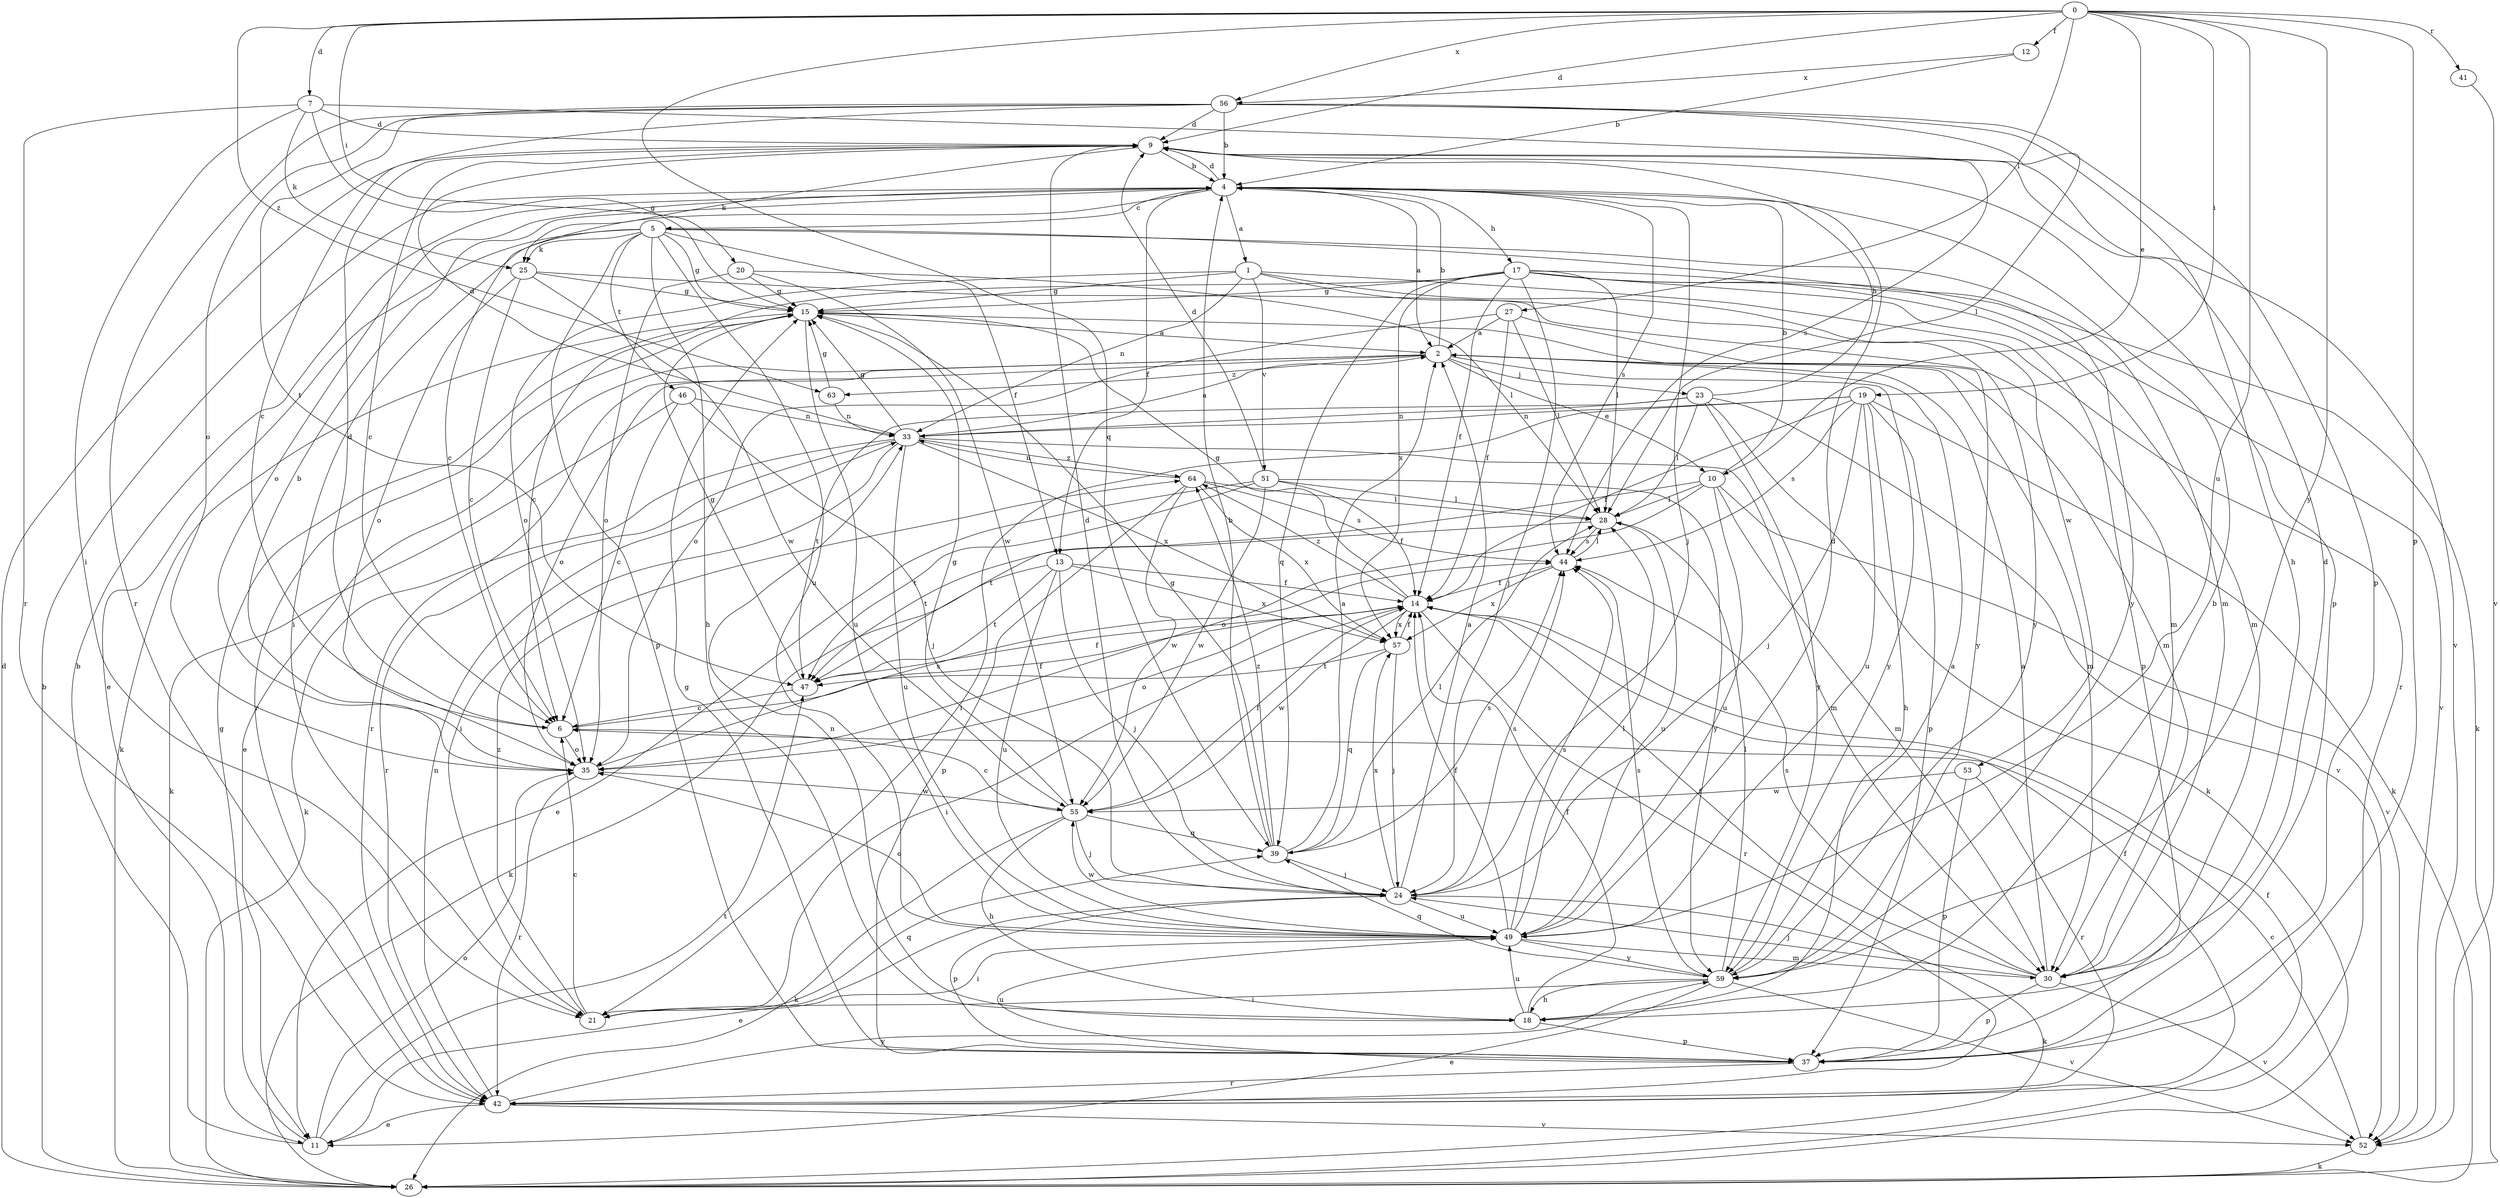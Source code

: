 strict digraph  {
0;
1;
2;
4;
5;
6;
7;
9;
10;
11;
12;
13;
14;
15;
17;
18;
19;
20;
21;
23;
24;
25;
26;
27;
28;
30;
33;
35;
37;
39;
41;
42;
44;
46;
47;
49;
51;
52;
53;
55;
56;
57;
59;
63;
64;
0 -> 7  [label=d];
0 -> 9  [label=d];
0 -> 10  [label=e];
0 -> 12  [label=f];
0 -> 19  [label=i];
0 -> 20  [label=i];
0 -> 27  [label=l];
0 -> 37  [label=p];
0 -> 39  [label=q];
0 -> 41  [label=r];
0 -> 49  [label=u];
0 -> 56  [label=x];
0 -> 59  [label=y];
0 -> 63  [label=z];
1 -> 15  [label=g];
1 -> 33  [label=n];
1 -> 35  [label=o];
1 -> 42  [label=r];
1 -> 51  [label=v];
1 -> 53  [label=w];
1 -> 59  [label=y];
2 -> 4  [label=b];
2 -> 10  [label=e];
2 -> 11  [label=e];
2 -> 23  [label=j];
2 -> 30  [label=m];
2 -> 35  [label=o];
2 -> 42  [label=r];
2 -> 59  [label=y];
2 -> 63  [label=z];
4 -> 1  [label=a];
4 -> 2  [label=a];
4 -> 5  [label=c];
4 -> 6  [label=c];
4 -> 9  [label=d];
4 -> 13  [label=f];
4 -> 17  [label=h];
4 -> 24  [label=j];
4 -> 35  [label=o];
4 -> 44  [label=s];
5 -> 11  [label=e];
5 -> 13  [label=f];
5 -> 15  [label=g];
5 -> 18  [label=h];
5 -> 21  [label=i];
5 -> 25  [label=k];
5 -> 30  [label=m];
5 -> 37  [label=p];
5 -> 46  [label=t];
5 -> 49  [label=u];
5 -> 59  [label=y];
6 -> 9  [label=d];
6 -> 14  [label=f];
6 -> 35  [label=o];
7 -> 9  [label=d];
7 -> 15  [label=g];
7 -> 21  [label=i];
7 -> 25  [label=k];
7 -> 42  [label=r];
7 -> 44  [label=s];
9 -> 4  [label=b];
9 -> 6  [label=c];
9 -> 25  [label=k];
9 -> 37  [label=p];
9 -> 52  [label=v];
10 -> 4  [label=b];
10 -> 28  [label=l];
10 -> 30  [label=m];
10 -> 35  [label=o];
10 -> 47  [label=t];
10 -> 49  [label=u];
10 -> 52  [label=v];
11 -> 4  [label=b];
11 -> 15  [label=g];
11 -> 35  [label=o];
11 -> 47  [label=t];
12 -> 4  [label=b];
12 -> 56  [label=x];
13 -> 14  [label=f];
13 -> 24  [label=j];
13 -> 26  [label=k];
13 -> 47  [label=t];
13 -> 49  [label=u];
13 -> 57  [label=x];
14 -> 15  [label=g];
14 -> 21  [label=i];
14 -> 35  [label=o];
14 -> 42  [label=r];
14 -> 55  [label=w];
14 -> 57  [label=x];
14 -> 64  [label=z];
15 -> 2  [label=a];
15 -> 26  [label=k];
15 -> 30  [label=m];
15 -> 42  [label=r];
15 -> 49  [label=u];
17 -> 6  [label=c];
17 -> 14  [label=f];
17 -> 15  [label=g];
17 -> 24  [label=j];
17 -> 26  [label=k];
17 -> 28  [label=l];
17 -> 30  [label=m];
17 -> 37  [label=p];
17 -> 39  [label=q];
17 -> 52  [label=v];
17 -> 57  [label=x];
18 -> 4  [label=b];
18 -> 14  [label=f];
18 -> 33  [label=n];
18 -> 37  [label=p];
18 -> 49  [label=u];
19 -> 14  [label=f];
19 -> 18  [label=h];
19 -> 21  [label=i];
19 -> 24  [label=j];
19 -> 26  [label=k];
19 -> 33  [label=n];
19 -> 37  [label=p];
19 -> 44  [label=s];
19 -> 49  [label=u];
20 -> 15  [label=g];
20 -> 28  [label=l];
20 -> 35  [label=o];
20 -> 55  [label=w];
21 -> 6  [label=c];
21 -> 39  [label=q];
21 -> 64  [label=z];
23 -> 4  [label=b];
23 -> 26  [label=k];
23 -> 28  [label=l];
23 -> 33  [label=n];
23 -> 47  [label=t];
23 -> 52  [label=v];
23 -> 59  [label=y];
24 -> 2  [label=a];
24 -> 9  [label=d];
24 -> 11  [label=e];
24 -> 26  [label=k];
24 -> 37  [label=p];
24 -> 44  [label=s];
24 -> 49  [label=u];
24 -> 57  [label=x];
25 -> 6  [label=c];
25 -> 15  [label=g];
25 -> 30  [label=m];
25 -> 35  [label=o];
25 -> 55  [label=w];
26 -> 4  [label=b];
26 -> 9  [label=d];
26 -> 14  [label=f];
27 -> 2  [label=a];
27 -> 14  [label=f];
27 -> 28  [label=l];
27 -> 35  [label=o];
27 -> 59  [label=y];
28 -> 44  [label=s];
28 -> 47  [label=t];
28 -> 49  [label=u];
30 -> 2  [label=a];
30 -> 9  [label=d];
30 -> 14  [label=f];
30 -> 24  [label=j];
30 -> 37  [label=p];
30 -> 44  [label=s];
30 -> 52  [label=v];
33 -> 2  [label=a];
33 -> 9  [label=d];
33 -> 15  [label=g];
33 -> 21  [label=i];
33 -> 26  [label=k];
33 -> 30  [label=m];
33 -> 42  [label=r];
33 -> 49  [label=u];
33 -> 57  [label=x];
33 -> 64  [label=z];
35 -> 4  [label=b];
35 -> 42  [label=r];
35 -> 44  [label=s];
35 -> 55  [label=w];
37 -> 15  [label=g];
37 -> 42  [label=r];
37 -> 49  [label=u];
39 -> 2  [label=a];
39 -> 4  [label=b];
39 -> 15  [label=g];
39 -> 24  [label=j];
39 -> 28  [label=l];
39 -> 44  [label=s];
39 -> 64  [label=z];
41 -> 52  [label=v];
42 -> 11  [label=e];
42 -> 14  [label=f];
42 -> 33  [label=n];
42 -> 52  [label=v];
42 -> 59  [label=y];
44 -> 14  [label=f];
44 -> 28  [label=l];
44 -> 57  [label=x];
46 -> 6  [label=c];
46 -> 24  [label=j];
46 -> 26  [label=k];
46 -> 33  [label=n];
47 -> 6  [label=c];
47 -> 14  [label=f];
47 -> 15  [label=g];
49 -> 9  [label=d];
49 -> 14  [label=f];
49 -> 21  [label=i];
49 -> 28  [label=l];
49 -> 30  [label=m];
49 -> 35  [label=o];
49 -> 44  [label=s];
49 -> 55  [label=w];
49 -> 59  [label=y];
51 -> 9  [label=d];
51 -> 11  [label=e];
51 -> 14  [label=f];
51 -> 28  [label=l];
51 -> 47  [label=t];
51 -> 55  [label=w];
51 -> 59  [label=y];
52 -> 6  [label=c];
52 -> 26  [label=k];
53 -> 37  [label=p];
53 -> 42  [label=r];
53 -> 55  [label=w];
55 -> 6  [label=c];
55 -> 14  [label=f];
55 -> 15  [label=g];
55 -> 18  [label=h];
55 -> 24  [label=j];
55 -> 26  [label=k];
55 -> 39  [label=q];
56 -> 4  [label=b];
56 -> 6  [label=c];
56 -> 9  [label=d];
56 -> 18  [label=h];
56 -> 28  [label=l];
56 -> 35  [label=o];
56 -> 37  [label=p];
56 -> 42  [label=r];
56 -> 47  [label=t];
57 -> 14  [label=f];
57 -> 24  [label=j];
57 -> 39  [label=q];
57 -> 47  [label=t];
59 -> 2  [label=a];
59 -> 11  [label=e];
59 -> 18  [label=h];
59 -> 21  [label=i];
59 -> 28  [label=l];
59 -> 39  [label=q];
59 -> 44  [label=s];
59 -> 52  [label=v];
63 -> 15  [label=g];
63 -> 33  [label=n];
64 -> 28  [label=l];
64 -> 33  [label=n];
64 -> 37  [label=p];
64 -> 44  [label=s];
64 -> 55  [label=w];
64 -> 57  [label=x];
}
